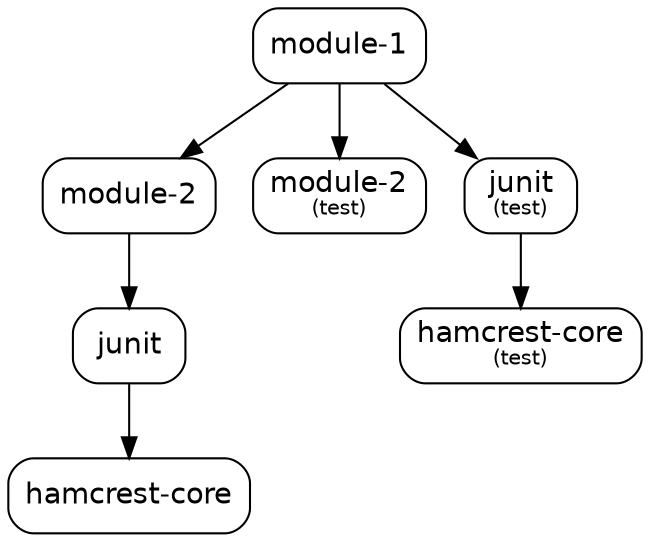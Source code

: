 digraph "merge-test" {
  node [shape="box",style="rounded",fontname="Helvetica",fontsize="14"]
  edge [fontsize="10",fontname="Helvetica"]

  // Node Definitions:
  "junit:junit:compile"[label=<junit>]
  "org.hamcrest:hamcrest-core:compile"[label=<hamcrest-core>]
  "com.github.ferstl:module-2:compile"[label=<module-2>]
  "com.github.ferstl:module-1:compile"[label=<module-1>]
  "com.github.ferstl:module-2:test"[label=<module-2<font point-size="10"><br/>(test)</font>>]
  "junit:junit:test"[label=<junit<font point-size="10"><br/>(test)</font>>]
  "org.hamcrest:hamcrest-core:test"[label=<hamcrest-core<font point-size="10"><br/>(test)</font>>]

  // Edge Definitions:
  "junit:junit:compile" -> "org.hamcrest:hamcrest-core:compile"
  "com.github.ferstl:module-2:compile" -> "junit:junit:compile"
  "com.github.ferstl:module-1:compile" -> "com.github.ferstl:module-2:compile"
  "com.github.ferstl:module-1:compile" -> "com.github.ferstl:module-2:test"
  "junit:junit:test" -> "org.hamcrest:hamcrest-core:test"
  "com.github.ferstl:module-1:compile" -> "junit:junit:test"
}
